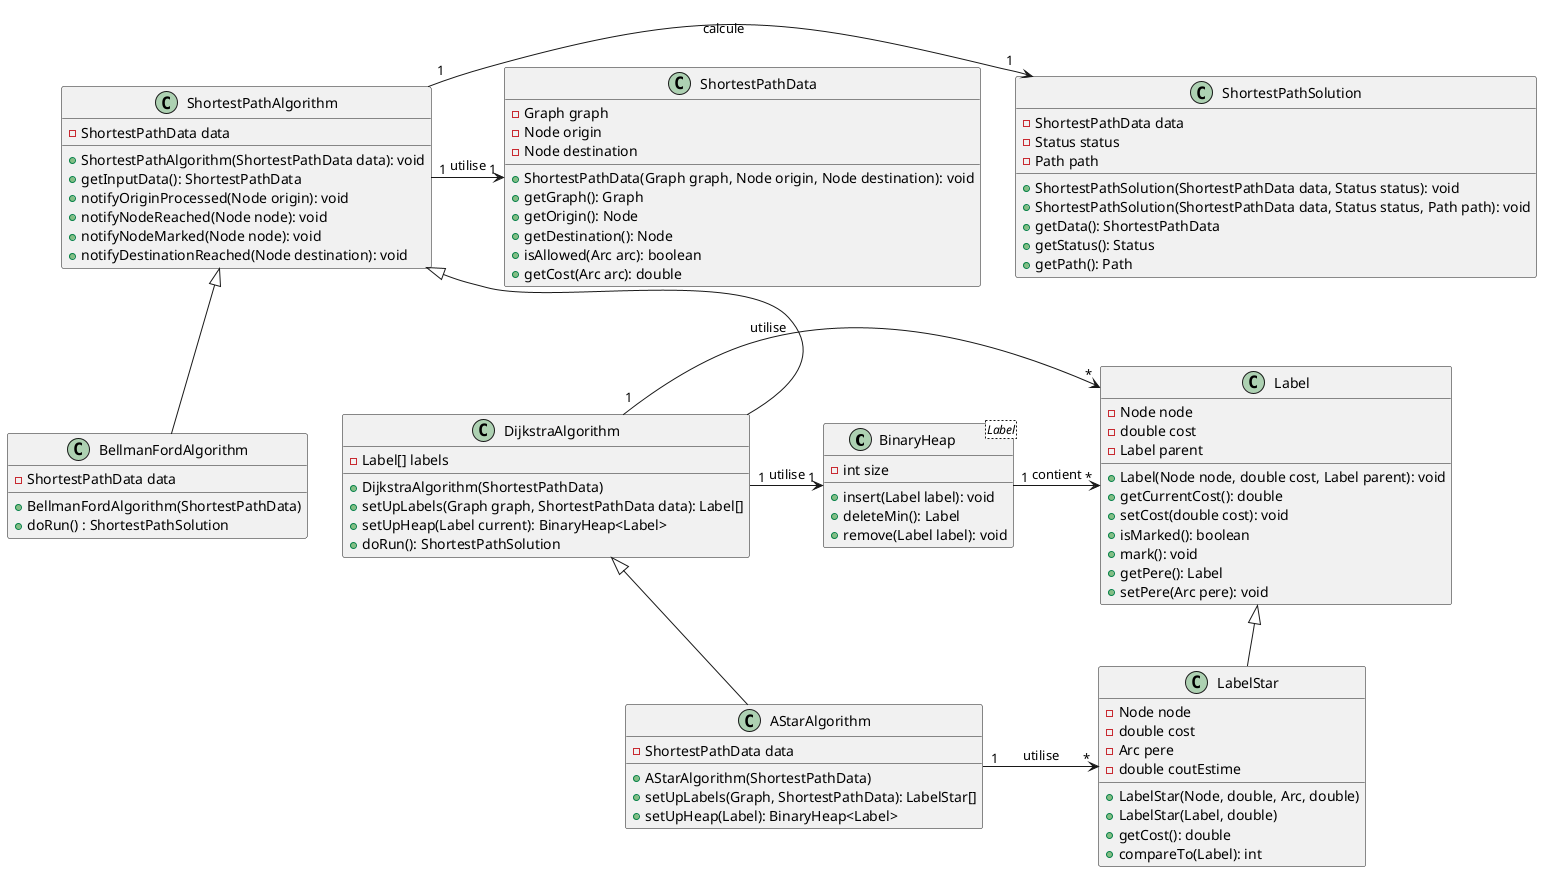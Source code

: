 @startuml
class BinaryHeap<Label> {
    - int size
    + insert(Label label): void
    + deleteMin(): Label
    + remove(Label label): void
}

class DijkstraAlgorithm extends ShortestPathAlgorithm{
    - Label[] labels
    + DijkstraAlgorithm(ShortestPathData)
    + setUpLabels(Graph graph, ShortestPathData data): Label[]
    + setUpHeap(Label current): BinaryHeap<Label>
    + doRun(): ShortestPathSolution
}


class Label {
    - Node node
    - double cost
    - Label parent
    + Label(Node node, double cost, Label parent): void
    + getCurrentCost(): double
    + setCost(double cost): void
    + isMarked(): boolean
    + mark(): void
    + getPere(): Label
    + setPere(Arc pere): void
}



class ShortestPathAlgorithm {
    - ShortestPathData data
    + ShortestPathAlgorithm(ShortestPathData data): void
    + getInputData(): ShortestPathData
    + notifyOriginProcessed(Node origin): void
    + notifyNodeReached(Node node): void
    + notifyNodeMarked(Node node): void
    + notifyDestinationReached(Node destination): void
}

class ShortestPathData {
    - Graph graph
    - Node origin
    - Node destination
    + ShortestPathData(Graph graph, Node origin, Node destination): void
    + getGraph(): Graph
    + getOrigin(): Node
    + getDestination(): Node
    + isAllowed(Arc arc): boolean
    + getCost(Arc arc): double
}

class AStarAlgorithm extends DijkstraAlgorithm {
  - ShortestPathData data
  + AStarAlgorithm(ShortestPathData)
  + setUpLabels(Graph, ShortestPathData): LabelStar[]
  + setUpHeap(Label): BinaryHeap<Label>
}

class BellmanFordAlgorithm extends ShortestPathAlgorithm{
    - ShortestPathData data
    + BellmanFordAlgorithm(ShortestPathData)
    + doRun() : ShortestPathSolution
}

class LabelStar extends Label{
  - Node node
  - double cost
  - Arc pere
  - double coutEstime
  + LabelStar(Node, double, Arc, double)
  + LabelStar(Label, double)
  + getCost(): double
  + compareTo(Label): int
}

class ShortestPathSolution{
    - ShortestPathData data
    - Status status
    - Path path
    + ShortestPathSolution(ShortestPathData data, Status status): void
    + ShortestPathSolution(ShortestPathData data, Status status, Path path): void
    + getData(): ShortestPathData
    + getStatus(): Status
    + getPath(): Path
}

BinaryHeap "1"->"*" Label : contient
ShortestPathAlgorithm "1"->"1" ShortestPathSolution : calcule

ShortestPathAlgorithm "1"->"1" ShortestPathData : utilise
ShortestPathSolution -[hidden]-> Label
DijkstraAlgorithm "1" -> "1" BinaryHeap : utilise
DijkstraAlgorithm "1" -> "*" Label : utilise
AStarAlgorithm "1" -> "*" LabelStar : utilise
@enduml